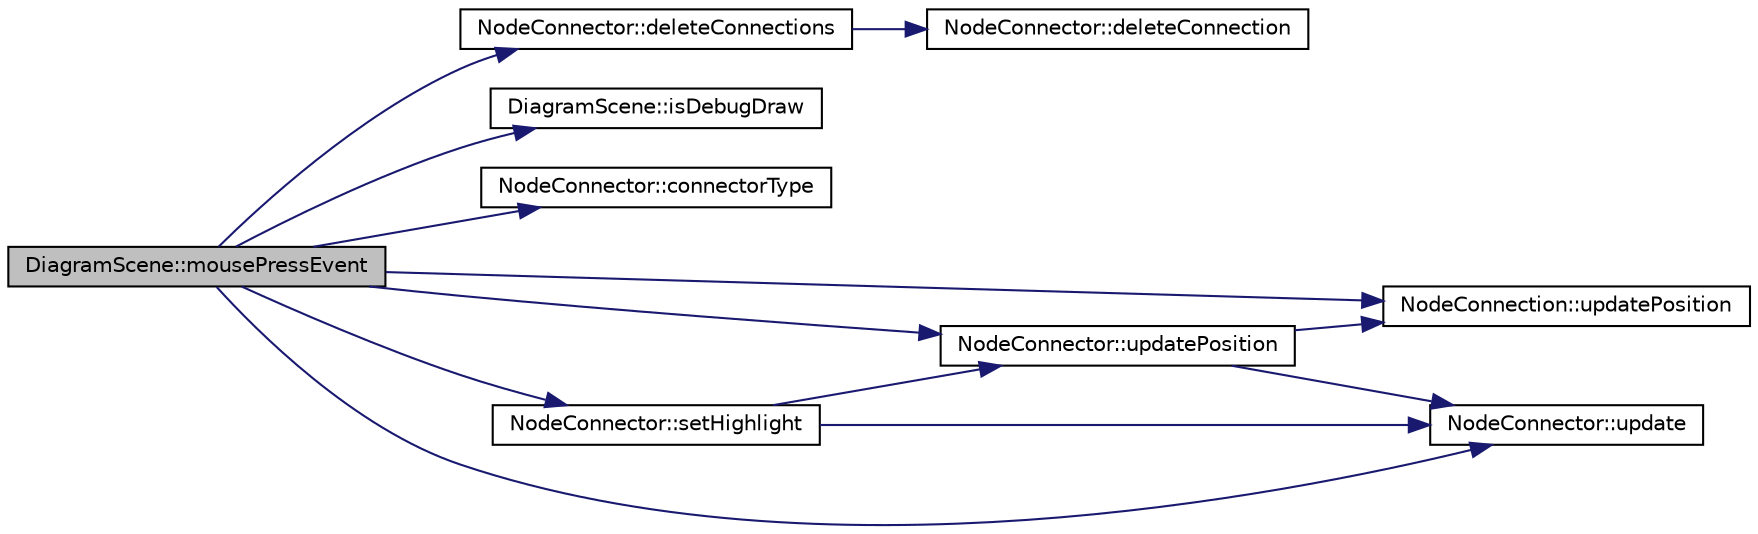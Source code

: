 digraph G
{
  edge [fontname="Helvetica",fontsize="10",labelfontname="Helvetica",labelfontsize="10"];
  node [fontname="Helvetica",fontsize="10",shape=record];
  rankdir="LR";
  Node1 [label="DiagramScene::mousePressEvent",height=0.2,width=0.4,color="black", fillcolor="grey75", style="filled" fontcolor="black"];
  Node1 -> Node2 [color="midnightblue",fontsize="10",style="solid",fontname="Helvetica"];
  Node2 [label="NodeConnector::deleteConnections",height=0.2,width=0.4,color="black", fillcolor="white", style="filled",URL="$class_node_connector.html#a734bb75ea5ff65af7aa647beed14fd21"];
  Node2 -> Node3 [color="midnightblue",fontsize="10",style="solid",fontname="Helvetica"];
  Node3 [label="NodeConnector::deleteConnection",height=0.2,width=0.4,color="black", fillcolor="white", style="filled",URL="$class_node_connector.html#a6cb46f0058d0d74780a313554f356b0e"];
  Node1 -> Node4 [color="midnightblue",fontsize="10",style="solid",fontname="Helvetica"];
  Node4 [label="DiagramScene::isDebugDraw",height=0.2,width=0.4,color="black", fillcolor="white", style="filled",URL="$class_diagram_scene.html#aef84b5bfd27e04d663cce3b21914d1c6"];
  Node1 -> Node5 [color="midnightblue",fontsize="10",style="solid",fontname="Helvetica"];
  Node5 [label="NodeConnector::connectorType",height=0.2,width=0.4,color="black", fillcolor="white", style="filled",URL="$class_node_connector.html#a45c534f28bf1be8b366971b2b0425666"];
  Node1 -> Node6 [color="midnightblue",fontsize="10",style="solid",fontname="Helvetica"];
  Node6 [label="NodeConnector::setHighlight",height=0.2,width=0.4,color="black", fillcolor="white", style="filled",URL="$class_node_connector.html#a940487f04129410aef7dd893c68dbcc8"];
  Node6 -> Node7 [color="midnightblue",fontsize="10",style="solid",fontname="Helvetica"];
  Node7 [label="NodeConnector::updatePosition",height=0.2,width=0.4,color="black", fillcolor="white", style="filled",URL="$class_node_connector.html#aeed9eaacf59cc30817666e6780887fa0"];
  Node7 -> Node8 [color="midnightblue",fontsize="10",style="solid",fontname="Helvetica"];
  Node8 [label="NodeConnection::updatePosition",height=0.2,width=0.4,color="black", fillcolor="white", style="filled",URL="$class_node_connection.html#aa18d0e9f0d3e5902bdf2fe85f5839e25"];
  Node7 -> Node9 [color="midnightblue",fontsize="10",style="solid",fontname="Helvetica"];
  Node9 [label="NodeConnector::update",height=0.2,width=0.4,color="black", fillcolor="white", style="filled",URL="$class_node_connector.html#ac90abb5ac29ade7d6e8ace85d9d14d43"];
  Node6 -> Node9 [color="midnightblue",fontsize="10",style="solid",fontname="Helvetica"];
  Node1 -> Node7 [color="midnightblue",fontsize="10",style="solid",fontname="Helvetica"];
  Node1 -> Node9 [color="midnightblue",fontsize="10",style="solid",fontname="Helvetica"];
  Node1 -> Node8 [color="midnightblue",fontsize="10",style="solid",fontname="Helvetica"];
}
